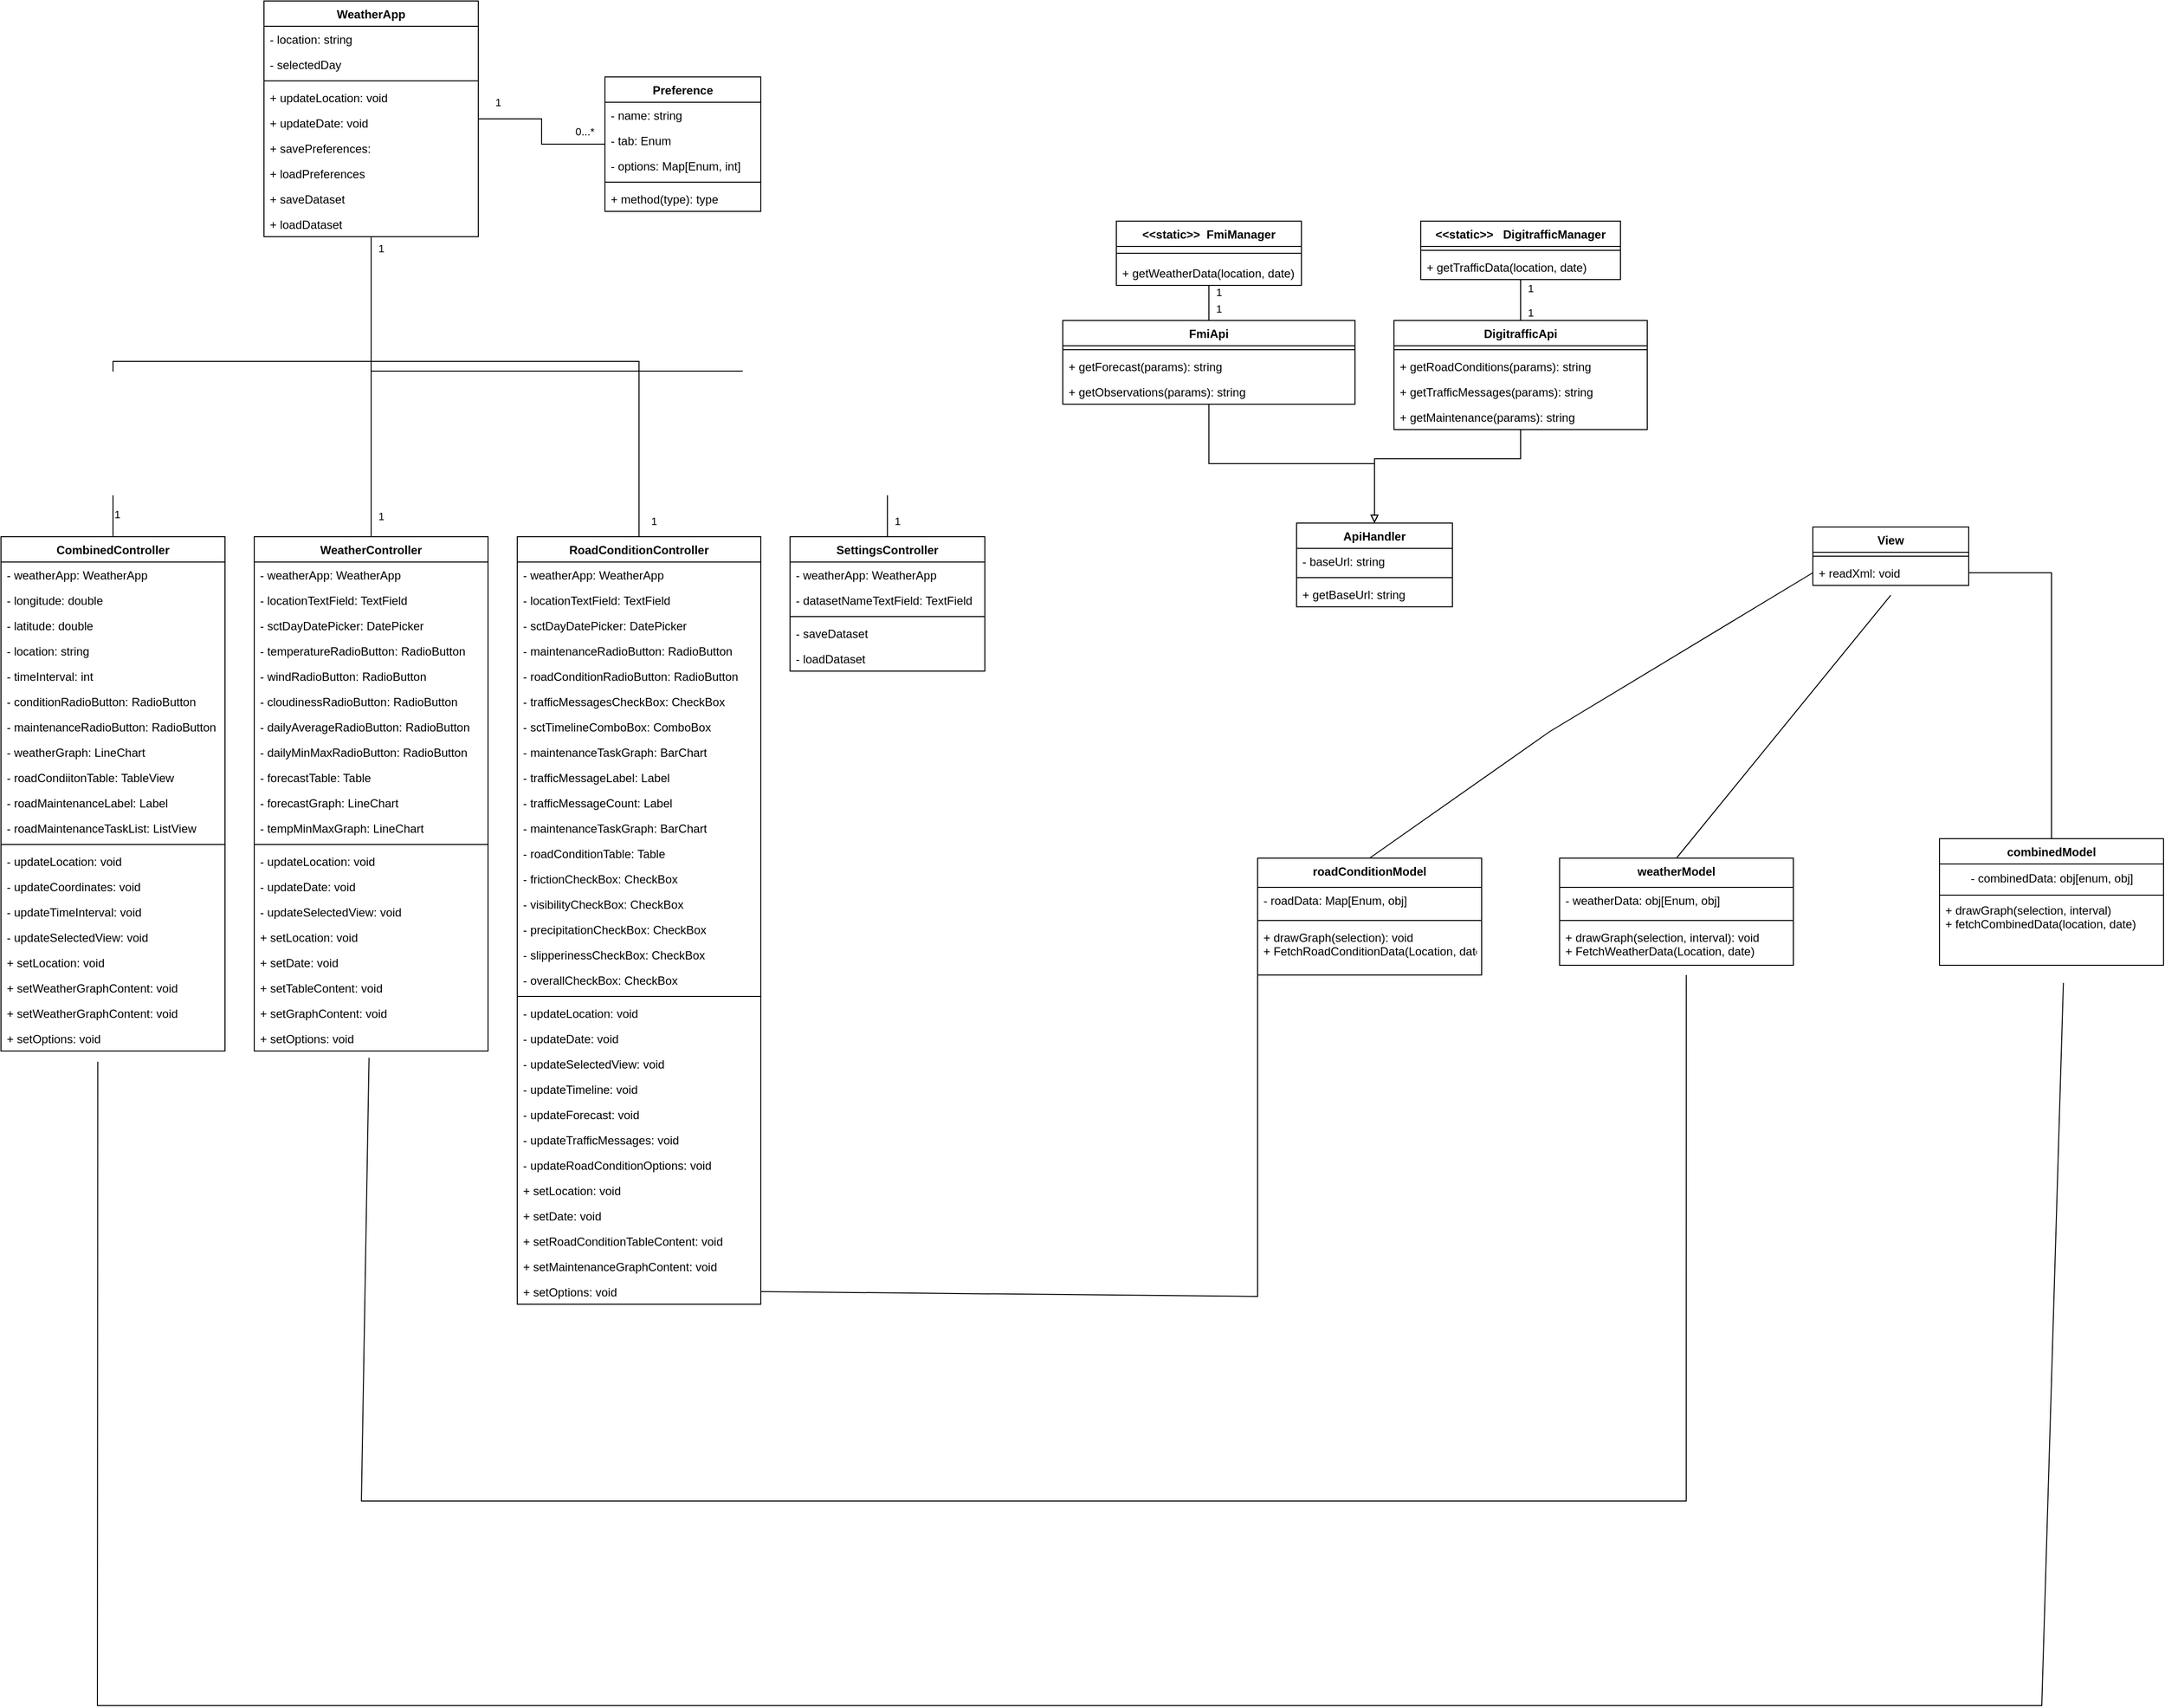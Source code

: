 <mxfile version="20.4.0" type="device"><diagram id="C5RBs43oDa-KdzZeNtuy" name="Page-1"><mxGraphModel dx="3582" dy="2442" grid="1" gridSize="10" guides="1" tooltips="1" connect="1" arrows="1" fold="1" page="1" pageScale="1" pageWidth="827" pageHeight="1169" math="0" shadow="0"><root><mxCell id="WIyWlLk6GJQsqaUBKTNV-0"/><mxCell id="WIyWlLk6GJQsqaUBKTNV-1" parent="WIyWlLk6GJQsqaUBKTNV-0"/><mxCell id="fw3Lzac-WkcI27JTwIoX-0" value="ApiHandler" style="swimlane;fontStyle=1;align=center;verticalAlign=top;childLayout=stackLayout;horizontal=1;startSize=26;horizontalStack=0;resizeParent=1;resizeParentMax=0;resizeLast=0;collapsible=1;marginBottom=0;" parent="WIyWlLk6GJQsqaUBKTNV-1" vertex="1"><mxGeometry x="1020" y="346" width="160" height="86" as="geometry"/></mxCell><mxCell id="fw3Lzac-WkcI27JTwIoX-4" value="- baseUrl: string" style="text;strokeColor=none;fillColor=none;align=left;verticalAlign=top;spacingLeft=4;spacingRight=4;overflow=hidden;rotatable=0;points=[[0,0.5],[1,0.5]];portConstraint=eastwest;" parent="fw3Lzac-WkcI27JTwIoX-0" vertex="1"><mxGeometry y="26" width="160" height="26" as="geometry"/></mxCell><mxCell id="fw3Lzac-WkcI27JTwIoX-2" value="" style="line;strokeWidth=1;fillColor=none;align=left;verticalAlign=middle;spacingTop=-1;spacingLeft=3;spacingRight=3;rotatable=0;labelPosition=right;points=[];portConstraint=eastwest;" parent="fw3Lzac-WkcI27JTwIoX-0" vertex="1"><mxGeometry y="52" width="160" height="8" as="geometry"/></mxCell><mxCell id="fw3Lzac-WkcI27JTwIoX-23" value="+ getBaseUrl: string" style="text;strokeColor=none;fillColor=none;align=left;verticalAlign=top;spacingLeft=4;spacingRight=4;overflow=hidden;rotatable=0;points=[[0,0.5],[1,0.5]];portConstraint=eastwest;" parent="fw3Lzac-WkcI27JTwIoX-0" vertex="1"><mxGeometry y="60" width="160" height="26" as="geometry"/></mxCell><mxCell id="iCA5vQrsNL5yHfXTiFPZ-70" style="edgeStyle=orthogonalEdgeStyle;rounded=0;orthogonalLoop=1;jettySize=auto;html=1;endArrow=block;endFill=0;" parent="WIyWlLk6GJQsqaUBKTNV-1" source="fw3Lzac-WkcI27JTwIoX-7" target="fw3Lzac-WkcI27JTwIoX-0" edge="1"><mxGeometry relative="1" as="geometry"/></mxCell><mxCell id="fw3Lzac-WkcI27JTwIoX-7" value="FmiApi" style="swimlane;fontStyle=1;align=center;verticalAlign=top;childLayout=stackLayout;horizontal=1;startSize=26;horizontalStack=0;resizeParent=1;resizeParentMax=0;resizeLast=0;collapsible=1;marginBottom=0;" parent="WIyWlLk6GJQsqaUBKTNV-1" vertex="1"><mxGeometry x="780" y="138" width="300" height="86" as="geometry"/></mxCell><mxCell id="fw3Lzac-WkcI27JTwIoX-9" value="" style="line;strokeWidth=1;fillColor=none;align=left;verticalAlign=middle;spacingTop=-1;spacingLeft=3;spacingRight=3;rotatable=0;labelPosition=right;points=[];portConstraint=eastwest;" parent="fw3Lzac-WkcI27JTwIoX-7" vertex="1"><mxGeometry y="26" width="300" height="8" as="geometry"/></mxCell><mxCell id="iCA5vQrsNL5yHfXTiFPZ-2" value="+ getForecast(params): string" style="text;strokeColor=none;fillColor=none;align=left;verticalAlign=top;spacingLeft=4;spacingRight=4;overflow=hidden;rotatable=0;points=[[0,0.5],[1,0.5]];portConstraint=eastwest;" parent="fw3Lzac-WkcI27JTwIoX-7" vertex="1"><mxGeometry y="34" width="300" height="26" as="geometry"/></mxCell><mxCell id="acfEewAxkiIHNhKGDa3A-41" value="+ getObservations(params): string" style="text;strokeColor=none;fillColor=none;align=left;verticalAlign=top;spacingLeft=4;spacingRight=4;overflow=hidden;rotatable=0;points=[[0,0.5],[1,0.5]];portConstraint=eastwest;" parent="fw3Lzac-WkcI27JTwIoX-7" vertex="1"><mxGeometry y="60" width="300" height="26" as="geometry"/></mxCell><mxCell id="iCA5vQrsNL5yHfXTiFPZ-5" style="edgeStyle=orthogonalEdgeStyle;rounded=0;orthogonalLoop=1;jettySize=auto;html=1;endArrow=block;endFill=0;" parent="WIyWlLk6GJQsqaUBKTNV-1" source="fw3Lzac-WkcI27JTwIoX-11" target="fw3Lzac-WkcI27JTwIoX-0" edge="1"><mxGeometry relative="1" as="geometry"><Array as="points"><mxPoint x="1250" y="280"/><mxPoint x="1100" y="280"/></Array></mxGeometry></mxCell><mxCell id="fw3Lzac-WkcI27JTwIoX-11" value="DigitrafficApi" style="swimlane;fontStyle=1;align=center;verticalAlign=top;childLayout=stackLayout;horizontal=1;startSize=26;horizontalStack=0;resizeParent=1;resizeParentMax=0;resizeLast=0;collapsible=1;marginBottom=0;" parent="WIyWlLk6GJQsqaUBKTNV-1" vertex="1"><mxGeometry x="1120" y="138" width="260" height="112" as="geometry"/></mxCell><mxCell id="fw3Lzac-WkcI27JTwIoX-13" value="" style="line;strokeWidth=1;fillColor=none;align=left;verticalAlign=middle;spacingTop=-1;spacingLeft=3;spacingRight=3;rotatable=0;labelPosition=right;points=[];portConstraint=eastwest;" parent="fw3Lzac-WkcI27JTwIoX-11" vertex="1"><mxGeometry y="26" width="260" height="8" as="geometry"/></mxCell><mxCell id="iCA5vQrsNL5yHfXTiFPZ-77" value="+ getRoadConditions(params): string" style="text;strokeColor=none;fillColor=none;align=left;verticalAlign=top;spacingLeft=4;spacingRight=4;overflow=hidden;rotatable=0;points=[[0,0.5],[1,0.5]];portConstraint=eastwest;" parent="fw3Lzac-WkcI27JTwIoX-11" vertex="1"><mxGeometry y="34" width="260" height="26" as="geometry"/></mxCell><mxCell id="fw3Lzac-WkcI27JTwIoX-47" value="+ getTrafficMessages(params): string" style="text;strokeColor=none;fillColor=none;align=left;verticalAlign=top;spacingLeft=4;spacingRight=4;overflow=hidden;rotatable=0;points=[[0,0.5],[1,0.5]];portConstraint=eastwest;" parent="fw3Lzac-WkcI27JTwIoX-11" vertex="1"><mxGeometry y="60" width="260" height="26" as="geometry"/></mxCell><mxCell id="fw3Lzac-WkcI27JTwIoX-48" value="+ getMaintenance(params): string" style="text;strokeColor=none;fillColor=none;align=left;verticalAlign=top;spacingLeft=4;spacingRight=4;overflow=hidden;rotatable=0;points=[[0,0.5],[1,0.5]];portConstraint=eastwest;" parent="fw3Lzac-WkcI27JTwIoX-11" vertex="1"><mxGeometry y="86" width="260" height="26" as="geometry"/></mxCell><mxCell id="fw3Lzac-WkcI27JTwIoX-24" value="WeatherController" style="swimlane;fontStyle=1;align=center;verticalAlign=top;childLayout=stackLayout;horizontal=1;startSize=26;horizontalStack=0;resizeParent=1;resizeParentMax=0;resizeLast=0;collapsible=1;marginBottom=0;" parent="WIyWlLk6GJQsqaUBKTNV-1" vertex="1"><mxGeometry x="-50" y="360" width="240" height="528" as="geometry"/></mxCell><mxCell id="fw3Lzac-WkcI27JTwIoX-85" value="- weatherApp: WeatherApp" style="text;strokeColor=none;fillColor=none;align=left;verticalAlign=top;spacingLeft=4;spacingRight=4;overflow=hidden;rotatable=0;points=[[0,0.5],[1,0.5]];portConstraint=eastwest;" parent="fw3Lzac-WkcI27JTwIoX-24" vertex="1"><mxGeometry y="26" width="240" height="26" as="geometry"/></mxCell><mxCell id="fw3Lzac-WkcI27JTwIoX-25" value="- locationTextField: TextField" style="text;strokeColor=none;fillColor=none;align=left;verticalAlign=top;spacingLeft=4;spacingRight=4;overflow=hidden;rotatable=0;points=[[0,0.5],[1,0.5]];portConstraint=eastwest;" parent="fw3Lzac-WkcI27JTwIoX-24" vertex="1"><mxGeometry y="52" width="240" height="26" as="geometry"/></mxCell><mxCell id="fw3Lzac-WkcI27JTwIoX-65" value="- sctDayDatePicker: DatePicker" style="text;strokeColor=none;fillColor=none;align=left;verticalAlign=top;spacingLeft=4;spacingRight=4;overflow=hidden;rotatable=0;points=[[0,0.5],[1,0.5]];portConstraint=eastwest;" parent="fw3Lzac-WkcI27JTwIoX-24" vertex="1"><mxGeometry y="78" width="240" height="26" as="geometry"/></mxCell><mxCell id="fw3Lzac-WkcI27JTwIoX-75" value="- temperatureRadioButton: RadioButton" style="text;strokeColor=none;fillColor=none;align=left;verticalAlign=top;spacingLeft=4;spacingRight=4;overflow=hidden;rotatable=0;points=[[0,0.5],[1,0.5]];portConstraint=eastwest;" parent="fw3Lzac-WkcI27JTwIoX-24" vertex="1"><mxGeometry y="104" width="240" height="26" as="geometry"/></mxCell><mxCell id="fw3Lzac-WkcI27JTwIoX-76" value="- windRadioButton: RadioButton" style="text;strokeColor=none;fillColor=none;align=left;verticalAlign=top;spacingLeft=4;spacingRight=4;overflow=hidden;rotatable=0;points=[[0,0.5],[1,0.5]];portConstraint=eastwest;" parent="fw3Lzac-WkcI27JTwIoX-24" vertex="1"><mxGeometry y="130" width="240" height="26" as="geometry"/></mxCell><mxCell id="fw3Lzac-WkcI27JTwIoX-77" value="- cloudinessRadioButton: RadioButton" style="text;strokeColor=none;fillColor=none;align=left;verticalAlign=top;spacingLeft=4;spacingRight=4;overflow=hidden;rotatable=0;points=[[0,0.5],[1,0.5]];portConstraint=eastwest;" parent="fw3Lzac-WkcI27JTwIoX-24" vertex="1"><mxGeometry y="156" width="240" height="26" as="geometry"/></mxCell><mxCell id="iCA5vQrsNL5yHfXTiFPZ-6" value="- dailyAverageRadioButton: RadioButton" style="text;strokeColor=none;fillColor=none;align=left;verticalAlign=top;spacingLeft=4;spacingRight=4;overflow=hidden;rotatable=0;points=[[0,0.5],[1,0.5]];portConstraint=eastwest;" parent="fw3Lzac-WkcI27JTwIoX-24" vertex="1"><mxGeometry y="182" width="240" height="26" as="geometry"/></mxCell><mxCell id="iCA5vQrsNL5yHfXTiFPZ-7" value="- dailyMinMaxRadioButton: RadioButton" style="text;strokeColor=none;fillColor=none;align=left;verticalAlign=top;spacingLeft=4;spacingRight=4;overflow=hidden;rotatable=0;points=[[0,0.5],[1,0.5]];portConstraint=eastwest;" parent="fw3Lzac-WkcI27JTwIoX-24" vertex="1"><mxGeometry y="208" width="240" height="26" as="geometry"/></mxCell><mxCell id="fw3Lzac-WkcI27JTwIoX-78" value="- forecastTable: Table" style="text;strokeColor=none;fillColor=none;align=left;verticalAlign=top;spacingLeft=4;spacingRight=4;overflow=hidden;rotatable=0;points=[[0,0.5],[1,0.5]];portConstraint=eastwest;" parent="fw3Lzac-WkcI27JTwIoX-24" vertex="1"><mxGeometry y="234" width="240" height="26" as="geometry"/></mxCell><mxCell id="fw3Lzac-WkcI27JTwIoX-84" value="- forecastGraph: LineChart" style="text;strokeColor=none;fillColor=none;align=left;verticalAlign=top;spacingLeft=4;spacingRight=4;overflow=hidden;rotatable=0;points=[[0,0.5],[1,0.5]];portConstraint=eastwest;" parent="fw3Lzac-WkcI27JTwIoX-24" vertex="1"><mxGeometry y="260" width="240" height="26" as="geometry"/></mxCell><mxCell id="iCA5vQrsNL5yHfXTiFPZ-30" value="- tempMinMaxGraph: LineChart" style="text;strokeColor=none;fillColor=none;align=left;verticalAlign=top;spacingLeft=4;spacingRight=4;overflow=hidden;rotatable=0;points=[[0,0.5],[1,0.5]];portConstraint=eastwest;" parent="fw3Lzac-WkcI27JTwIoX-24" vertex="1"><mxGeometry y="286" width="240" height="26" as="geometry"/></mxCell><mxCell id="fw3Lzac-WkcI27JTwIoX-26" value="" style="line;strokeWidth=1;fillColor=none;align=left;verticalAlign=middle;spacingTop=-1;spacingLeft=3;spacingRight=3;rotatable=0;labelPosition=right;points=[];portConstraint=eastwest;" parent="fw3Lzac-WkcI27JTwIoX-24" vertex="1"><mxGeometry y="312" width="240" height="8" as="geometry"/></mxCell><mxCell id="acfEewAxkiIHNhKGDa3A-30" value="- updateLocation: void" style="text;strokeColor=none;fillColor=none;align=left;verticalAlign=top;spacingLeft=4;spacingRight=4;overflow=hidden;rotatable=0;points=[[0,0.5],[1,0.5]];portConstraint=eastwest;" parent="fw3Lzac-WkcI27JTwIoX-24" vertex="1"><mxGeometry y="320" width="240" height="26" as="geometry"/></mxCell><mxCell id="acfEewAxkiIHNhKGDa3A-31" value="- updateDate: void" style="text;strokeColor=none;fillColor=none;align=left;verticalAlign=top;spacingLeft=4;spacingRight=4;overflow=hidden;rotatable=0;points=[[0,0.5],[1,0.5]];portConstraint=eastwest;" parent="fw3Lzac-WkcI27JTwIoX-24" vertex="1"><mxGeometry y="346" width="240" height="26" as="geometry"/></mxCell><mxCell id="acfEewAxkiIHNhKGDa3A-32" value="- updateSelectedView: void" style="text;strokeColor=none;fillColor=none;align=left;verticalAlign=top;spacingLeft=4;spacingRight=4;overflow=hidden;rotatable=0;points=[[0,0.5],[1,0.5]];portConstraint=eastwest;" parent="fw3Lzac-WkcI27JTwIoX-24" vertex="1"><mxGeometry y="372" width="240" height="26" as="geometry"/></mxCell><mxCell id="fw3Lzac-WkcI27JTwIoX-62" value="+ setLocation: void" style="text;strokeColor=none;fillColor=none;align=left;verticalAlign=top;spacingLeft=4;spacingRight=4;overflow=hidden;rotatable=0;points=[[0,0.5],[1,0.5]];portConstraint=eastwest;" parent="fw3Lzac-WkcI27JTwIoX-24" vertex="1"><mxGeometry y="398" width="240" height="26" as="geometry"/></mxCell><mxCell id="fw3Lzac-WkcI27JTwIoX-69" value="+ setDate: void" style="text;strokeColor=none;fillColor=none;align=left;verticalAlign=top;spacingLeft=4;spacingRight=4;overflow=hidden;rotatable=0;points=[[0,0.5],[1,0.5]];portConstraint=eastwest;" parent="fw3Lzac-WkcI27JTwIoX-24" vertex="1"><mxGeometry y="424" width="240" height="26" as="geometry"/></mxCell><mxCell id="iCA5vQrsNL5yHfXTiFPZ-8" value="+ setTableContent: void" style="text;strokeColor=none;fillColor=none;align=left;verticalAlign=top;spacingLeft=4;spacingRight=4;overflow=hidden;rotatable=0;points=[[0,0.5],[1,0.5]];portConstraint=eastwest;" parent="fw3Lzac-WkcI27JTwIoX-24" vertex="1"><mxGeometry y="450" width="240" height="26" as="geometry"/></mxCell><mxCell id="iCA5vQrsNL5yHfXTiFPZ-9" value="+ setGraphContent: void" style="text;strokeColor=none;fillColor=none;align=left;verticalAlign=top;spacingLeft=4;spacingRight=4;overflow=hidden;rotatable=0;points=[[0,0.5],[1,0.5]];portConstraint=eastwest;" parent="fw3Lzac-WkcI27JTwIoX-24" vertex="1"><mxGeometry y="476" width="240" height="26" as="geometry"/></mxCell><mxCell id="acfEewAxkiIHNhKGDa3A-19" value="+ setOptions: void" style="text;strokeColor=none;fillColor=none;align=left;verticalAlign=top;spacingLeft=4;spacingRight=4;overflow=hidden;rotatable=0;points=[[0,0.5],[1,0.5]];portConstraint=eastwest;" parent="fw3Lzac-WkcI27JTwIoX-24" vertex="1"><mxGeometry y="502" width="240" height="26" as="geometry"/></mxCell><mxCell id="fw3Lzac-WkcI27JTwIoX-28" value="RoadConditionController" style="swimlane;fontStyle=1;align=center;verticalAlign=top;childLayout=stackLayout;horizontal=1;startSize=26;horizontalStack=0;resizeParent=1;resizeParentMax=0;resizeLast=0;collapsible=1;marginBottom=0;" parent="WIyWlLk6GJQsqaUBKTNV-1" vertex="1"><mxGeometry x="220" y="360" width="250" height="788" as="geometry"/></mxCell><mxCell id="fw3Lzac-WkcI27JTwIoX-86" value="- weatherApp: WeatherApp" style="text;strokeColor=none;fillColor=none;align=left;verticalAlign=top;spacingLeft=4;spacingRight=4;overflow=hidden;rotatable=0;points=[[0,0.5],[1,0.5]];portConstraint=eastwest;" parent="fw3Lzac-WkcI27JTwIoX-28" vertex="1"><mxGeometry y="26" width="250" height="26" as="geometry"/></mxCell><mxCell id="fw3Lzac-WkcI27JTwIoX-29" value="- locationTextField: TextField" style="text;strokeColor=none;fillColor=none;align=left;verticalAlign=top;spacingLeft=4;spacingRight=4;overflow=hidden;rotatable=0;points=[[0,0.5],[1,0.5]];portConstraint=eastwest;" parent="fw3Lzac-WkcI27JTwIoX-28" vertex="1"><mxGeometry y="52" width="250" height="26" as="geometry"/></mxCell><mxCell id="fw3Lzac-WkcI27JTwIoX-67" value="- sctDayDatePicker: DatePicker" style="text;strokeColor=none;fillColor=none;align=left;verticalAlign=top;spacingLeft=4;spacingRight=4;overflow=hidden;rotatable=0;points=[[0,0.5],[1,0.5]];portConstraint=eastwest;" parent="fw3Lzac-WkcI27JTwIoX-28" vertex="1"><mxGeometry y="78" width="250" height="26" as="geometry"/></mxCell><mxCell id="fw3Lzac-WkcI27JTwIoX-81" value="- maintenanceRadioButton: RadioButton" style="text;strokeColor=none;fillColor=none;align=left;verticalAlign=top;spacingLeft=4;spacingRight=4;overflow=hidden;rotatable=0;points=[[0,0.5],[1,0.5]];portConstraint=eastwest;" parent="fw3Lzac-WkcI27JTwIoX-28" vertex="1"><mxGeometry y="104" width="250" height="26" as="geometry"/></mxCell><mxCell id="fw3Lzac-WkcI27JTwIoX-82" value="- roadConditionRadioButton: RadioButton" style="text;strokeColor=none;fillColor=none;align=left;verticalAlign=top;spacingLeft=4;spacingRight=4;overflow=hidden;rotatable=0;points=[[0,0.5],[1,0.5]];portConstraint=eastwest;" parent="fw3Lzac-WkcI27JTwIoX-28" vertex="1"><mxGeometry y="130" width="250" height="26" as="geometry"/></mxCell><mxCell id="fw3Lzac-WkcI27JTwIoX-83" value="- trafficMessagesCheckBox: CheckBox" style="text;strokeColor=none;fillColor=none;align=left;verticalAlign=top;spacingLeft=4;spacingRight=4;overflow=hidden;rotatable=0;points=[[0,0.5],[1,0.5]];portConstraint=eastwest;" parent="fw3Lzac-WkcI27JTwIoX-28" vertex="1"><mxGeometry y="156" width="250" height="26" as="geometry"/></mxCell><mxCell id="iCA5vQrsNL5yHfXTiFPZ-11" value="- sctTimelineComboBox: ComboBox" style="text;strokeColor=none;fillColor=none;align=left;verticalAlign=top;spacingLeft=4;spacingRight=4;overflow=hidden;rotatable=0;points=[[0,0.5],[1,0.5]];portConstraint=eastwest;" parent="fw3Lzac-WkcI27JTwIoX-28" vertex="1"><mxGeometry y="182" width="250" height="26" as="geometry"/></mxCell><mxCell id="iCA5vQrsNL5yHfXTiFPZ-12" value="- maintenanceTaskGraph: BarChart" style="text;strokeColor=none;fillColor=none;align=left;verticalAlign=top;spacingLeft=4;spacingRight=4;overflow=hidden;rotatable=0;points=[[0,0.5],[1,0.5]];portConstraint=eastwest;" parent="fw3Lzac-WkcI27JTwIoX-28" vertex="1"><mxGeometry y="208" width="250" height="26" as="geometry"/></mxCell><mxCell id="iCA5vQrsNL5yHfXTiFPZ-14" value="- trafficMessageLabel: Label" style="text;strokeColor=none;fillColor=none;align=left;verticalAlign=top;spacingLeft=4;spacingRight=4;overflow=hidden;rotatable=0;points=[[0,0.5],[1,0.5]];portConstraint=eastwest;" parent="fw3Lzac-WkcI27JTwIoX-28" vertex="1"><mxGeometry y="234" width="250" height="26" as="geometry"/></mxCell><mxCell id="iCA5vQrsNL5yHfXTiFPZ-15" value="- trafficMessageCount: Label" style="text;strokeColor=none;fillColor=none;align=left;verticalAlign=top;spacingLeft=4;spacingRight=4;overflow=hidden;rotatable=0;points=[[0,0.5],[1,0.5]];portConstraint=eastwest;" parent="fw3Lzac-WkcI27JTwIoX-28" vertex="1"><mxGeometry y="260" width="250" height="26" as="geometry"/></mxCell><mxCell id="iCA5vQrsNL5yHfXTiFPZ-13" value="- maintenanceTaskGraph: BarChart" style="text;strokeColor=none;fillColor=none;align=left;verticalAlign=top;spacingLeft=4;spacingRight=4;overflow=hidden;rotatable=0;points=[[0,0.5],[1,0.5]];portConstraint=eastwest;" parent="fw3Lzac-WkcI27JTwIoX-28" vertex="1"><mxGeometry y="286" width="250" height="26" as="geometry"/></mxCell><mxCell id="iCA5vQrsNL5yHfXTiFPZ-16" value="- roadConditionTable: Table" style="text;strokeColor=none;fillColor=none;align=left;verticalAlign=top;spacingLeft=4;spacingRight=4;overflow=hidden;rotatable=0;points=[[0,0.5],[1,0.5]];portConstraint=eastwest;" parent="fw3Lzac-WkcI27JTwIoX-28" vertex="1"><mxGeometry y="312" width="250" height="26" as="geometry"/></mxCell><mxCell id="iCA5vQrsNL5yHfXTiFPZ-17" value="- frictionCheckBox: CheckBox" style="text;strokeColor=none;fillColor=none;align=left;verticalAlign=top;spacingLeft=4;spacingRight=4;overflow=hidden;rotatable=0;points=[[0,0.5],[1,0.5]];portConstraint=eastwest;" parent="fw3Lzac-WkcI27JTwIoX-28" vertex="1"><mxGeometry y="338" width="250" height="26" as="geometry"/></mxCell><mxCell id="iCA5vQrsNL5yHfXTiFPZ-18" value="- visibilityCheckBox: CheckBox" style="text;strokeColor=none;fillColor=none;align=left;verticalAlign=top;spacingLeft=4;spacingRight=4;overflow=hidden;rotatable=0;points=[[0,0.5],[1,0.5]];portConstraint=eastwest;" parent="fw3Lzac-WkcI27JTwIoX-28" vertex="1"><mxGeometry y="364" width="250" height="26" as="geometry"/></mxCell><mxCell id="iCA5vQrsNL5yHfXTiFPZ-19" value="- precipitationCheckBox: CheckBox" style="text;strokeColor=none;fillColor=none;align=left;verticalAlign=top;spacingLeft=4;spacingRight=4;overflow=hidden;rotatable=0;points=[[0,0.5],[1,0.5]];portConstraint=eastwest;" parent="fw3Lzac-WkcI27JTwIoX-28" vertex="1"><mxGeometry y="390" width="250" height="26" as="geometry"/></mxCell><mxCell id="iCA5vQrsNL5yHfXTiFPZ-20" value="- slipperinessCheckBox: CheckBox" style="text;strokeColor=none;fillColor=none;align=left;verticalAlign=top;spacingLeft=4;spacingRight=4;overflow=hidden;rotatable=0;points=[[0,0.5],[1,0.5]];portConstraint=eastwest;" parent="fw3Lzac-WkcI27JTwIoX-28" vertex="1"><mxGeometry y="416" width="250" height="26" as="geometry"/></mxCell><mxCell id="iCA5vQrsNL5yHfXTiFPZ-21" value="- overallCheckBox: CheckBox" style="text;strokeColor=none;fillColor=none;align=left;verticalAlign=top;spacingLeft=4;spacingRight=4;overflow=hidden;rotatable=0;points=[[0,0.5],[1,0.5]];portConstraint=eastwest;" parent="fw3Lzac-WkcI27JTwIoX-28" vertex="1"><mxGeometry y="442" width="250" height="26" as="geometry"/></mxCell><mxCell id="fw3Lzac-WkcI27JTwIoX-30" value="" style="line;strokeWidth=1;fillColor=none;align=left;verticalAlign=middle;spacingTop=-1;spacingLeft=3;spacingRight=3;rotatable=0;labelPosition=right;points=[];portConstraint=eastwest;" parent="fw3Lzac-WkcI27JTwIoX-28" vertex="1"><mxGeometry y="468" width="250" height="8" as="geometry"/></mxCell><mxCell id="acfEewAxkiIHNhKGDa3A-33" value="- updateLocation: void" style="text;strokeColor=none;fillColor=none;align=left;verticalAlign=top;spacingLeft=4;spacingRight=4;overflow=hidden;rotatable=0;points=[[0,0.5],[1,0.5]];portConstraint=eastwest;" parent="fw3Lzac-WkcI27JTwIoX-28" vertex="1"><mxGeometry y="476" width="250" height="26" as="geometry"/></mxCell><mxCell id="acfEewAxkiIHNhKGDa3A-34" value="- updateDate: void" style="text;strokeColor=none;fillColor=none;align=left;verticalAlign=top;spacingLeft=4;spacingRight=4;overflow=hidden;rotatable=0;points=[[0,0.5],[1,0.5]];portConstraint=eastwest;" parent="fw3Lzac-WkcI27JTwIoX-28" vertex="1"><mxGeometry y="502" width="250" height="26" as="geometry"/></mxCell><mxCell id="acfEewAxkiIHNhKGDa3A-35" value="- updateSelectedView: void" style="text;strokeColor=none;fillColor=none;align=left;verticalAlign=top;spacingLeft=4;spacingRight=4;overflow=hidden;rotatable=0;points=[[0,0.5],[1,0.5]];portConstraint=eastwest;" parent="fw3Lzac-WkcI27JTwIoX-28" vertex="1"><mxGeometry y="528" width="250" height="26" as="geometry"/></mxCell><mxCell id="acfEewAxkiIHNhKGDa3A-36" value="- updateTimeline: void" style="text;strokeColor=none;fillColor=none;align=left;verticalAlign=top;spacingLeft=4;spacingRight=4;overflow=hidden;rotatable=0;points=[[0,0.5],[1,0.5]];portConstraint=eastwest;" parent="fw3Lzac-WkcI27JTwIoX-28" vertex="1"><mxGeometry y="554" width="250" height="26" as="geometry"/></mxCell><mxCell id="acfEewAxkiIHNhKGDa3A-37" value="- updateForecast: void" style="text;strokeColor=none;fillColor=none;align=left;verticalAlign=top;spacingLeft=4;spacingRight=4;overflow=hidden;rotatable=0;points=[[0,0.5],[1,0.5]];portConstraint=eastwest;" parent="fw3Lzac-WkcI27JTwIoX-28" vertex="1"><mxGeometry y="580" width="250" height="26" as="geometry"/></mxCell><mxCell id="acfEewAxkiIHNhKGDa3A-38" value="- updateTrafficMessages: void" style="text;strokeColor=none;fillColor=none;align=left;verticalAlign=top;spacingLeft=4;spacingRight=4;overflow=hidden;rotatable=0;points=[[0,0.5],[1,0.5]];portConstraint=eastwest;" parent="fw3Lzac-WkcI27JTwIoX-28" vertex="1"><mxGeometry y="606" width="250" height="26" as="geometry"/></mxCell><mxCell id="acfEewAxkiIHNhKGDa3A-39" value="- updateRoadConditionOptions: void" style="text;strokeColor=none;fillColor=none;align=left;verticalAlign=top;spacingLeft=4;spacingRight=4;overflow=hidden;rotatable=0;points=[[0,0.5],[1,0.5]];portConstraint=eastwest;" parent="fw3Lzac-WkcI27JTwIoX-28" vertex="1"><mxGeometry y="632" width="250" height="26" as="geometry"/></mxCell><mxCell id="fw3Lzac-WkcI27JTwIoX-72" value="+ setLocation: void" style="text;strokeColor=none;fillColor=none;align=left;verticalAlign=top;spacingLeft=4;spacingRight=4;overflow=hidden;rotatable=0;points=[[0,0.5],[1,0.5]];portConstraint=eastwest;" parent="fw3Lzac-WkcI27JTwIoX-28" vertex="1"><mxGeometry y="658" width="250" height="26" as="geometry"/></mxCell><mxCell id="fw3Lzac-WkcI27JTwIoX-74" value="+ setDate: void" style="text;strokeColor=none;fillColor=none;align=left;verticalAlign=top;spacingLeft=4;spacingRight=4;overflow=hidden;rotatable=0;points=[[0,0.5],[1,0.5]];portConstraint=eastwest;" parent="fw3Lzac-WkcI27JTwIoX-28" vertex="1"><mxGeometry y="684" width="250" height="26" as="geometry"/></mxCell><mxCell id="iCA5vQrsNL5yHfXTiFPZ-22" value="+ setRoadConditionTableContent: void" style="text;strokeColor=none;fillColor=none;align=left;verticalAlign=top;spacingLeft=4;spacingRight=4;overflow=hidden;rotatable=0;points=[[0,0.5],[1,0.5]];portConstraint=eastwest;" parent="fw3Lzac-WkcI27JTwIoX-28" vertex="1"><mxGeometry y="710" width="250" height="26" as="geometry"/></mxCell><mxCell id="iCA5vQrsNL5yHfXTiFPZ-23" value="+ setMaintenanceGraphContent: void" style="text;strokeColor=none;fillColor=none;align=left;verticalAlign=top;spacingLeft=4;spacingRight=4;overflow=hidden;rotatable=0;points=[[0,0.5],[1,0.5]];portConstraint=eastwest;" parent="fw3Lzac-WkcI27JTwIoX-28" vertex="1"><mxGeometry y="736" width="250" height="26" as="geometry"/></mxCell><mxCell id="acfEewAxkiIHNhKGDa3A-20" value="+ setOptions: void" style="text;strokeColor=none;fillColor=none;align=left;verticalAlign=top;spacingLeft=4;spacingRight=4;overflow=hidden;rotatable=0;points=[[0,0.5],[1,0.5]];portConstraint=eastwest;" parent="fw3Lzac-WkcI27JTwIoX-28" vertex="1"><mxGeometry y="762" width="250" height="26" as="geometry"/></mxCell><mxCell id="acfEewAxkiIHNhKGDa3A-4" style="edgeStyle=orthogonalEdgeStyle;rounded=0;orthogonalLoop=1;jettySize=auto;html=1;endArrow=none;endFill=0;" parent="WIyWlLk6GJQsqaUBKTNV-1" source="fw3Lzac-WkcI27JTwIoX-34" target="fw3Lzac-WkcI27JTwIoX-28" edge="1"><mxGeometry relative="1" as="geometry"><Array as="points"><mxPoint x="70" y="180"/><mxPoint x="345" y="180"/></Array></mxGeometry></mxCell><mxCell id="acfEewAxkiIHNhKGDa3A-45" value="1" style="edgeLabel;html=1;align=center;verticalAlign=middle;resizable=0;points=[];" parent="acfEewAxkiIHNhKGDa3A-4" vertex="1" connectable="0"><mxGeometry x="0.926" y="2" relative="1" as="geometry"><mxPoint x="13" y="5" as="offset"/></mxGeometry></mxCell><mxCell id="acfEewAxkiIHNhKGDa3A-5" style="edgeStyle=orthogonalEdgeStyle;rounded=0;orthogonalLoop=1;jettySize=auto;html=1;endArrow=none;endFill=0;" parent="WIyWlLk6GJQsqaUBKTNV-1" source="fw3Lzac-WkcI27JTwIoX-34" target="fw3Lzac-WkcI27JTwIoX-24" edge="1"><mxGeometry relative="1" as="geometry"/></mxCell><mxCell id="acfEewAxkiIHNhKGDa3A-44" value="1" style="edgeLabel;html=1;align=center;verticalAlign=middle;resizable=0;points=[];" parent="acfEewAxkiIHNhKGDa3A-5" vertex="1" connectable="0"><mxGeometry x="0.827" y="1" relative="1" as="geometry"><mxPoint x="9" y="5" as="offset"/></mxGeometry></mxCell><mxCell id="acfEewAxkiIHNhKGDa3A-6" style="edgeStyle=orthogonalEdgeStyle;rounded=0;orthogonalLoop=1;jettySize=auto;html=1;endArrow=none;endFill=0;" parent="WIyWlLk6GJQsqaUBKTNV-1" source="fw3Lzac-WkcI27JTwIoX-34" target="fw3Lzac-WkcI27JTwIoX-39" edge="1"><mxGeometry relative="1" as="geometry"><Array as="points"><mxPoint x="70" y="180"/><mxPoint x="-195" y="180"/></Array></mxGeometry></mxCell><mxCell id="acfEewAxkiIHNhKGDa3A-43" value="1" style="edgeLabel;html=1;align=center;verticalAlign=middle;resizable=0;points=[];" parent="acfEewAxkiIHNhKGDa3A-6" vertex="1" connectable="0"><mxGeometry x="0.919" y="4" relative="1" as="geometry"><mxPoint as="offset"/></mxGeometry></mxCell><mxCell id="fw3Lzac-WkcI27JTwIoX-34" value="WeatherApp" style="swimlane;fontStyle=1;align=center;verticalAlign=top;childLayout=stackLayout;horizontal=1;startSize=26;horizontalStack=0;resizeParent=1;resizeParentMax=0;resizeLast=0;collapsible=1;marginBottom=0;" parent="WIyWlLk6GJQsqaUBKTNV-1" vertex="1"><mxGeometry x="-40" y="-190" width="220" height="242" as="geometry"/></mxCell><mxCell id="fw3Lzac-WkcI27JTwIoX-35" value="- location: string" style="text;strokeColor=none;fillColor=none;align=left;verticalAlign=top;spacingLeft=4;spacingRight=4;overflow=hidden;rotatable=0;points=[[0,0.5],[1,0.5]];portConstraint=eastwest;" parent="fw3Lzac-WkcI27JTwIoX-34" vertex="1"><mxGeometry y="26" width="220" height="26" as="geometry"/></mxCell><mxCell id="fw3Lzac-WkcI27JTwIoX-50" value="- selectedDay" style="text;strokeColor=none;fillColor=none;align=left;verticalAlign=top;spacingLeft=4;spacingRight=4;overflow=hidden;rotatable=0;points=[[0,0.5],[1,0.5]];portConstraint=eastwest;" parent="fw3Lzac-WkcI27JTwIoX-34" vertex="1"><mxGeometry y="52" width="220" height="26" as="geometry"/></mxCell><mxCell id="fw3Lzac-WkcI27JTwIoX-36" value="" style="line;strokeWidth=1;fillColor=none;align=left;verticalAlign=middle;spacingTop=-1;spacingLeft=3;spacingRight=3;rotatable=0;labelPosition=right;points=[];portConstraint=eastwest;" parent="fw3Lzac-WkcI27JTwIoX-34" vertex="1"><mxGeometry y="78" width="220" height="8" as="geometry"/></mxCell><mxCell id="fw3Lzac-WkcI27JTwIoX-37" value="+ updateLocation: void" style="text;strokeColor=none;fillColor=none;align=left;verticalAlign=top;spacingLeft=4;spacingRight=4;overflow=hidden;rotatable=0;points=[[0,0.5],[1,0.5]];portConstraint=eastwest;" parent="fw3Lzac-WkcI27JTwIoX-34" vertex="1"><mxGeometry y="86" width="220" height="26" as="geometry"/></mxCell><mxCell id="fw3Lzac-WkcI27JTwIoX-88" value="+ updateDate: void" style="text;strokeColor=none;fillColor=none;align=left;verticalAlign=top;spacingLeft=4;spacingRight=4;overflow=hidden;rotatable=0;points=[[0,0.5],[1,0.5]];portConstraint=eastwest;" parent="fw3Lzac-WkcI27JTwIoX-34" vertex="1"><mxGeometry y="112" width="220" height="26" as="geometry"/></mxCell><mxCell id="iCA5vQrsNL5yHfXTiFPZ-37" value="+ savePreferences:" style="text;strokeColor=none;fillColor=none;align=left;verticalAlign=top;spacingLeft=4;spacingRight=4;overflow=hidden;rotatable=0;points=[[0,0.5],[1,0.5]];portConstraint=eastwest;" parent="fw3Lzac-WkcI27JTwIoX-34" vertex="1"><mxGeometry y="138" width="220" height="26" as="geometry"/></mxCell><mxCell id="iCA5vQrsNL5yHfXTiFPZ-44" value="+ loadPreferences" style="text;strokeColor=none;fillColor=none;align=left;verticalAlign=top;spacingLeft=4;spacingRight=4;overflow=hidden;rotatable=0;points=[[0,0.5],[1,0.5]];portConstraint=eastwest;" parent="fw3Lzac-WkcI27JTwIoX-34" vertex="1"><mxGeometry y="164" width="220" height="26" as="geometry"/></mxCell><mxCell id="iCA5vQrsNL5yHfXTiFPZ-45" value="+ saveDataset" style="text;strokeColor=none;fillColor=none;align=left;verticalAlign=top;spacingLeft=4;spacingRight=4;overflow=hidden;rotatable=0;points=[[0,0.5],[1,0.5]];portConstraint=eastwest;" parent="fw3Lzac-WkcI27JTwIoX-34" vertex="1"><mxGeometry y="190" width="220" height="26" as="geometry"/></mxCell><mxCell id="iCA5vQrsNL5yHfXTiFPZ-47" value="+ loadDataset" style="text;strokeColor=none;fillColor=none;align=left;verticalAlign=top;spacingLeft=4;spacingRight=4;overflow=hidden;rotatable=0;points=[[0,0.5],[1,0.5]];portConstraint=eastwest;" parent="fw3Lzac-WkcI27JTwIoX-34" vertex="1"><mxGeometry y="216" width="220" height="26" as="geometry"/></mxCell><mxCell id="fw3Lzac-WkcI27JTwIoX-39" value="CombinedController" style="swimlane;fontStyle=1;align=center;verticalAlign=top;childLayout=stackLayout;horizontal=1;startSize=26;horizontalStack=0;resizeParent=1;resizeParentMax=0;resizeLast=0;collapsible=1;marginBottom=0;" parent="WIyWlLk6GJQsqaUBKTNV-1" vertex="1"><mxGeometry x="-310" y="360" width="230" height="528" as="geometry"/></mxCell><mxCell id="fw3Lzac-WkcI27JTwIoX-87" value="- weatherApp: WeatherApp" style="text;strokeColor=none;fillColor=none;align=left;verticalAlign=top;spacingLeft=4;spacingRight=4;overflow=hidden;rotatable=0;points=[[0,0.5],[1,0.5]];portConstraint=eastwest;" parent="fw3Lzac-WkcI27JTwIoX-39" vertex="1"><mxGeometry y="26" width="230" height="26" as="geometry"/></mxCell><mxCell id="fw3Lzac-WkcI27JTwIoX-40" value="- longitude: double" style="text;strokeColor=none;fillColor=none;align=left;verticalAlign=top;spacingLeft=4;spacingRight=4;overflow=hidden;rotatable=0;points=[[0,0.5],[1,0.5]];portConstraint=eastwest;" parent="fw3Lzac-WkcI27JTwIoX-39" vertex="1"><mxGeometry y="52" width="230" height="26" as="geometry"/></mxCell><mxCell id="fw3Lzac-WkcI27JTwIoX-54" value="- latitude: double" style="text;strokeColor=none;fillColor=none;align=left;verticalAlign=top;spacingLeft=4;spacingRight=4;overflow=hidden;rotatable=0;points=[[0,0.5],[1,0.5]];portConstraint=eastwest;" parent="fw3Lzac-WkcI27JTwIoX-39" vertex="1"><mxGeometry y="78" width="230" height="26" as="geometry"/></mxCell><mxCell id="fw3Lzac-WkcI27JTwIoX-55" value="- location: string" style="text;strokeColor=none;fillColor=none;align=left;verticalAlign=top;spacingLeft=4;spacingRight=4;overflow=hidden;rotatable=0;points=[[0,0.5],[1,0.5]];portConstraint=eastwest;" parent="fw3Lzac-WkcI27JTwIoX-39" vertex="1"><mxGeometry y="104" width="230" height="26" as="geometry"/></mxCell><mxCell id="fw3Lzac-WkcI27JTwIoX-57" value="- timeInterval: int" style="text;strokeColor=none;fillColor=none;align=left;verticalAlign=top;spacingLeft=4;spacingRight=4;overflow=hidden;rotatable=0;points=[[0,0.5],[1,0.5]];portConstraint=eastwest;" parent="fw3Lzac-WkcI27JTwIoX-39" vertex="1"><mxGeometry y="130" width="230" height="26" as="geometry"/></mxCell><mxCell id="fw3Lzac-WkcI27JTwIoX-89" value="- conditionRadioButton: RadioButton" style="text;strokeColor=none;fillColor=none;align=left;verticalAlign=top;spacingLeft=4;spacingRight=4;overflow=hidden;rotatable=0;points=[[0,0.5],[1,0.5]];portConstraint=eastwest;" parent="fw3Lzac-WkcI27JTwIoX-39" vertex="1"><mxGeometry y="156" width="230" height="26" as="geometry"/></mxCell><mxCell id="fw3Lzac-WkcI27JTwIoX-90" value="- maintenanceRadioButton: RadioButton" style="text;strokeColor=none;fillColor=none;align=left;verticalAlign=top;spacingLeft=4;spacingRight=4;overflow=hidden;rotatable=0;points=[[0,0.5],[1,0.5]];portConstraint=eastwest;" parent="fw3Lzac-WkcI27JTwIoX-39" vertex="1"><mxGeometry y="182" width="230" height="26" as="geometry"/></mxCell><mxCell id="fw3Lzac-WkcI27JTwIoX-91" value="- weatherGraph: LineChart" style="text;strokeColor=none;fillColor=none;align=left;verticalAlign=top;spacingLeft=4;spacingRight=4;overflow=hidden;rotatable=0;points=[[0,0.5],[1,0.5]];portConstraint=eastwest;" parent="fw3Lzac-WkcI27JTwIoX-39" vertex="1"><mxGeometry y="208" width="230" height="26" as="geometry"/></mxCell><mxCell id="iCA5vQrsNL5yHfXTiFPZ-29" value="- roadCondiitonTable: TableView" style="text;strokeColor=none;fillColor=none;align=left;verticalAlign=top;spacingLeft=4;spacingRight=4;overflow=hidden;rotatable=0;points=[[0,0.5],[1,0.5]];portConstraint=eastwest;" parent="fw3Lzac-WkcI27JTwIoX-39" vertex="1"><mxGeometry y="234" width="230" height="26" as="geometry"/></mxCell><mxCell id="iCA5vQrsNL5yHfXTiFPZ-24" value="- roadMaintenanceLabel: Label" style="text;strokeColor=none;fillColor=none;align=left;verticalAlign=top;spacingLeft=4;spacingRight=4;overflow=hidden;rotatable=0;points=[[0,0.5],[1,0.5]];portConstraint=eastwest;" parent="fw3Lzac-WkcI27JTwIoX-39" vertex="1"><mxGeometry y="260" width="230" height="26" as="geometry"/></mxCell><mxCell id="iCA5vQrsNL5yHfXTiFPZ-28" value="- roadMaintenanceTaskList: ListView" style="text;strokeColor=none;fillColor=none;align=left;verticalAlign=top;spacingLeft=4;spacingRight=4;overflow=hidden;rotatable=0;points=[[0,0.5],[1,0.5]];portConstraint=eastwest;" parent="fw3Lzac-WkcI27JTwIoX-39" vertex="1"><mxGeometry y="286" width="230" height="26" as="geometry"/></mxCell><mxCell id="fw3Lzac-WkcI27JTwIoX-41" value="" style="line;strokeWidth=1;fillColor=none;align=left;verticalAlign=middle;spacingTop=-1;spacingLeft=3;spacingRight=3;rotatable=0;labelPosition=right;points=[];portConstraint=eastwest;" parent="fw3Lzac-WkcI27JTwIoX-39" vertex="1"><mxGeometry y="312" width="230" height="8" as="geometry"/></mxCell><mxCell id="acfEewAxkiIHNhKGDa3A-24" value="- updateLocation: void" style="text;strokeColor=none;fillColor=none;align=left;verticalAlign=top;spacingLeft=4;spacingRight=4;overflow=hidden;rotatable=0;points=[[0,0.5],[1,0.5]];portConstraint=eastwest;" parent="fw3Lzac-WkcI27JTwIoX-39" vertex="1"><mxGeometry y="320" width="230" height="26" as="geometry"/></mxCell><mxCell id="acfEewAxkiIHNhKGDa3A-26" value="- updateCoordinates: void" style="text;strokeColor=none;fillColor=none;align=left;verticalAlign=top;spacingLeft=4;spacingRight=4;overflow=hidden;rotatable=0;points=[[0,0.5],[1,0.5]];portConstraint=eastwest;" parent="fw3Lzac-WkcI27JTwIoX-39" vertex="1"><mxGeometry y="346" width="230" height="26" as="geometry"/></mxCell><mxCell id="acfEewAxkiIHNhKGDa3A-27" value="- updateTimeInterval: void" style="text;strokeColor=none;fillColor=none;align=left;verticalAlign=top;spacingLeft=4;spacingRight=4;overflow=hidden;rotatable=0;points=[[0,0.5],[1,0.5]];portConstraint=eastwest;" parent="fw3Lzac-WkcI27JTwIoX-39" vertex="1"><mxGeometry y="372" width="230" height="26" as="geometry"/></mxCell><mxCell id="acfEewAxkiIHNhKGDa3A-23" value="- updateSelectedView: void" style="text;strokeColor=none;fillColor=none;align=left;verticalAlign=top;spacingLeft=4;spacingRight=4;overflow=hidden;rotatable=0;points=[[0,0.5],[1,0.5]];portConstraint=eastwest;" parent="fw3Lzac-WkcI27JTwIoX-39" vertex="1"><mxGeometry y="398" width="230" height="26" as="geometry"/></mxCell><mxCell id="fw3Lzac-WkcI27JTwIoX-61" value="+ setLocation: void" style="text;strokeColor=none;fillColor=none;align=left;verticalAlign=top;spacingLeft=4;spacingRight=4;overflow=hidden;rotatable=0;points=[[0,0.5],[1,0.5]];portConstraint=eastwest;" parent="fw3Lzac-WkcI27JTwIoX-39" vertex="1"><mxGeometry y="424" width="230" height="26" as="geometry"/></mxCell><mxCell id="iCA5vQrsNL5yHfXTiFPZ-26" value="+ setWeatherGraphContent: void" style="text;strokeColor=none;fillColor=none;align=left;verticalAlign=top;spacingLeft=4;spacingRight=4;overflow=hidden;rotatable=0;points=[[0,0.5],[1,0.5]];portConstraint=eastwest;" parent="fw3Lzac-WkcI27JTwIoX-39" vertex="1"><mxGeometry y="450" width="230" height="26" as="geometry"/></mxCell><mxCell id="iCA5vQrsNL5yHfXTiFPZ-27" value="+ setWeatherGraphContent: void" style="text;strokeColor=none;fillColor=none;align=left;verticalAlign=top;spacingLeft=4;spacingRight=4;overflow=hidden;rotatable=0;points=[[0,0.5],[1,0.5]];portConstraint=eastwest;" parent="fw3Lzac-WkcI27JTwIoX-39" vertex="1"><mxGeometry y="476" width="230" height="26" as="geometry"/></mxCell><mxCell id="acfEewAxkiIHNhKGDa3A-18" value="+ setOptions: void" style="text;strokeColor=none;fillColor=none;align=left;verticalAlign=top;spacingLeft=4;spacingRight=4;overflow=hidden;rotatable=0;points=[[0,0.5],[1,0.5]];portConstraint=eastwest;" parent="fw3Lzac-WkcI27JTwIoX-39" vertex="1"><mxGeometry y="502" width="230" height="26" as="geometry"/></mxCell><mxCell id="acfEewAxkiIHNhKGDa3A-42" style="edgeStyle=orthogonalEdgeStyle;rounded=0;orthogonalLoop=1;jettySize=auto;html=1;endArrow=none;endFill=0;" parent="WIyWlLk6GJQsqaUBKTNV-1" source="iCA5vQrsNL5yHfXTiFPZ-38" target="fw3Lzac-WkcI27JTwIoX-34" edge="1"><mxGeometry relative="1" as="geometry"/></mxCell><mxCell id="acfEewAxkiIHNhKGDa3A-47" value="0...*" style="edgeLabel;html=1;align=center;verticalAlign=middle;resizable=0;points=[];" parent="acfEewAxkiIHNhKGDa3A-42" vertex="1" connectable="0"><mxGeometry x="-0.733" y="1" relative="1" as="geometry"><mxPoint y="-14" as="offset"/></mxGeometry></mxCell><mxCell id="acfEewAxkiIHNhKGDa3A-48" value="1" style="edgeLabel;html=1;align=center;verticalAlign=middle;resizable=0;points=[];" parent="acfEewAxkiIHNhKGDa3A-42" vertex="1" connectable="0"><mxGeometry x="0.317" y="3" relative="1" as="geometry"><mxPoint x="-34" y="-20" as="offset"/></mxGeometry></mxCell><mxCell id="iCA5vQrsNL5yHfXTiFPZ-38" value="Preference" style="swimlane;fontStyle=1;align=center;verticalAlign=top;childLayout=stackLayout;horizontal=1;startSize=26;horizontalStack=0;resizeParent=1;resizeParentMax=0;resizeLast=0;collapsible=1;marginBottom=0;" parent="WIyWlLk6GJQsqaUBKTNV-1" vertex="1"><mxGeometry x="310" y="-112" width="160" height="138" as="geometry"/></mxCell><mxCell id="iCA5vQrsNL5yHfXTiFPZ-39" value="- name: string" style="text;strokeColor=none;fillColor=none;align=left;verticalAlign=top;spacingLeft=4;spacingRight=4;overflow=hidden;rotatable=0;points=[[0,0.5],[1,0.5]];portConstraint=eastwest;" parent="iCA5vQrsNL5yHfXTiFPZ-38" vertex="1"><mxGeometry y="26" width="160" height="26" as="geometry"/></mxCell><mxCell id="iCA5vQrsNL5yHfXTiFPZ-42" value="- tab: Enum" style="text;strokeColor=none;fillColor=none;align=left;verticalAlign=top;spacingLeft=4;spacingRight=4;overflow=hidden;rotatable=0;points=[[0,0.5],[1,0.5]];portConstraint=eastwest;" parent="iCA5vQrsNL5yHfXTiFPZ-38" vertex="1"><mxGeometry y="52" width="160" height="26" as="geometry"/></mxCell><mxCell id="iCA5vQrsNL5yHfXTiFPZ-59" value="- options: Map[Enum, int]" style="text;strokeColor=none;fillColor=none;align=left;verticalAlign=top;spacingLeft=4;spacingRight=4;overflow=hidden;rotatable=0;points=[[0,0.5],[1,0.5]];portConstraint=eastwest;" parent="iCA5vQrsNL5yHfXTiFPZ-38" vertex="1"><mxGeometry y="78" width="160" height="26" as="geometry"/></mxCell><mxCell id="iCA5vQrsNL5yHfXTiFPZ-40" value="" style="line;strokeWidth=1;fillColor=none;align=left;verticalAlign=middle;spacingTop=-1;spacingLeft=3;spacingRight=3;rotatable=0;labelPosition=right;points=[];portConstraint=eastwest;" parent="iCA5vQrsNL5yHfXTiFPZ-38" vertex="1"><mxGeometry y="104" width="160" height="8" as="geometry"/></mxCell><mxCell id="iCA5vQrsNL5yHfXTiFPZ-41" value="+ method(type): type" style="text;strokeColor=none;fillColor=none;align=left;verticalAlign=top;spacingLeft=4;spacingRight=4;overflow=hidden;rotatable=0;points=[[0,0.5],[1,0.5]];portConstraint=eastwest;" parent="iCA5vQrsNL5yHfXTiFPZ-38" vertex="1"><mxGeometry y="112" width="160" height="26" as="geometry"/></mxCell><mxCell id="acfEewAxkiIHNhKGDa3A-7" value="1" style="edgeStyle=orthogonalEdgeStyle;rounded=0;orthogonalLoop=1;jettySize=auto;html=1;endArrow=none;endFill=0;" parent="WIyWlLk6GJQsqaUBKTNV-1" source="iCA5vQrsNL5yHfXTiFPZ-49" target="fw3Lzac-WkcI27JTwIoX-34" edge="1"><mxGeometry x="0.974" y="-10" relative="1" as="geometry"><Array as="points"><mxPoint x="600" y="190"/><mxPoint x="70" y="190"/></Array><mxPoint y="1" as="offset"/></mxGeometry></mxCell><mxCell id="acfEewAxkiIHNhKGDa3A-46" value="1" style="edgeLabel;html=1;align=center;verticalAlign=middle;resizable=0;points=[];" parent="acfEewAxkiIHNhKGDa3A-7" vertex="1" connectable="0"><mxGeometry x="-0.957" y="3" relative="1" as="geometry"><mxPoint x="13" y="2" as="offset"/></mxGeometry></mxCell><mxCell id="iCA5vQrsNL5yHfXTiFPZ-49" value="SettingsController" style="swimlane;fontStyle=1;align=center;verticalAlign=top;childLayout=stackLayout;horizontal=1;startSize=26;horizontalStack=0;resizeParent=1;resizeParentMax=0;resizeLast=0;collapsible=1;marginBottom=0;" parent="WIyWlLk6GJQsqaUBKTNV-1" vertex="1"><mxGeometry x="500" y="360" width="200" height="138" as="geometry"/></mxCell><mxCell id="iCA5vQrsNL5yHfXTiFPZ-50" value="- weatherApp: WeatherApp" style="text;strokeColor=none;fillColor=none;align=left;verticalAlign=top;spacingLeft=4;spacingRight=4;overflow=hidden;rotatable=0;points=[[0,0.5],[1,0.5]];portConstraint=eastwest;" parent="iCA5vQrsNL5yHfXTiFPZ-49" vertex="1"><mxGeometry y="26" width="200" height="26" as="geometry"/></mxCell><mxCell id="iCA5vQrsNL5yHfXTiFPZ-56" value="- datasetNameTextField: TextField" style="text;strokeColor=none;fillColor=none;align=left;verticalAlign=top;spacingLeft=4;spacingRight=4;overflow=hidden;rotatable=0;points=[[0,0.5],[1,0.5]];portConstraint=eastwest;" parent="iCA5vQrsNL5yHfXTiFPZ-49" vertex="1"><mxGeometry y="52" width="200" height="26" as="geometry"/></mxCell><mxCell id="iCA5vQrsNL5yHfXTiFPZ-51" value="" style="line;strokeWidth=1;fillColor=none;align=left;verticalAlign=middle;spacingTop=-1;spacingLeft=3;spacingRight=3;rotatable=0;labelPosition=right;points=[];portConstraint=eastwest;" parent="iCA5vQrsNL5yHfXTiFPZ-49" vertex="1"><mxGeometry y="78" width="200" height="8" as="geometry"/></mxCell><mxCell id="iCA5vQrsNL5yHfXTiFPZ-52" value="- saveDataset" style="text;strokeColor=none;fillColor=none;align=left;verticalAlign=top;spacingLeft=4;spacingRight=4;overflow=hidden;rotatable=0;points=[[0,0.5],[1,0.5]];portConstraint=eastwest;" parent="iCA5vQrsNL5yHfXTiFPZ-49" vertex="1"><mxGeometry y="86" width="200" height="26" as="geometry"/></mxCell><mxCell id="iCA5vQrsNL5yHfXTiFPZ-57" value="- loadDataset" style="text;strokeColor=none;fillColor=none;align=left;verticalAlign=top;spacingLeft=4;spacingRight=4;overflow=hidden;rotatable=0;points=[[0,0.5],[1,0.5]];portConstraint=eastwest;" parent="iCA5vQrsNL5yHfXTiFPZ-49" vertex="1"><mxGeometry y="112" width="200" height="26" as="geometry"/></mxCell><mxCell id="iCA5vQrsNL5yHfXTiFPZ-71" style="edgeStyle=orthogonalEdgeStyle;rounded=0;orthogonalLoop=1;jettySize=auto;html=1;endArrow=none;endFill=0;" parent="WIyWlLk6GJQsqaUBKTNV-1" source="iCA5vQrsNL5yHfXTiFPZ-66" target="fw3Lzac-WkcI27JTwIoX-7" edge="1"><mxGeometry relative="1" as="geometry"/></mxCell><mxCell id="acfEewAxkiIHNhKGDa3A-51" value="1" style="edgeLabel;html=1;align=center;verticalAlign=middle;resizable=0;points=[];" parent="iCA5vQrsNL5yHfXTiFPZ-71" vertex="1" connectable="0"><mxGeometry x="-0.689" y="-1" relative="1" as="geometry"><mxPoint x="11" as="offset"/></mxGeometry></mxCell><mxCell id="acfEewAxkiIHNhKGDa3A-52" value="1" style="edgeLabel;html=1;align=center;verticalAlign=middle;resizable=0;points=[];" parent="iCA5vQrsNL5yHfXTiFPZ-71" vertex="1" connectable="0"><mxGeometry x="0.46" relative="1" as="geometry"><mxPoint x="10" as="offset"/></mxGeometry></mxCell><mxCell id="iCA5vQrsNL5yHfXTiFPZ-66" value="&lt;&lt;static&gt;&gt;  FmiManager" style="swimlane;fontStyle=1;align=center;verticalAlign=top;childLayout=stackLayout;horizontal=1;startSize=26;horizontalStack=0;resizeParent=1;resizeParentMax=0;resizeLast=0;collapsible=1;marginBottom=0;" parent="WIyWlLk6GJQsqaUBKTNV-1" vertex="1"><mxGeometry x="835" y="36" width="190" height="66" as="geometry"/></mxCell><mxCell id="iCA5vQrsNL5yHfXTiFPZ-68" value="" style="line;strokeWidth=1;fillColor=none;align=left;verticalAlign=middle;spacingTop=-1;spacingLeft=3;spacingRight=3;rotatable=0;labelPosition=right;points=[];portConstraint=eastwest;" parent="iCA5vQrsNL5yHfXTiFPZ-66" vertex="1"><mxGeometry y="26" width="190" height="14" as="geometry"/></mxCell><mxCell id="acfEewAxkiIHNhKGDa3A-12" value="+ getWeatherData(location, date)" style="text;strokeColor=none;fillColor=none;align=left;verticalAlign=top;spacingLeft=4;spacingRight=4;overflow=hidden;rotatable=0;points=[[0,0.5],[1,0.5]];portConstraint=eastwest;" parent="iCA5vQrsNL5yHfXTiFPZ-66" vertex="1"><mxGeometry y="40" width="190" height="26" as="geometry"/></mxCell><mxCell id="iCA5vQrsNL5yHfXTiFPZ-76" style="edgeStyle=orthogonalEdgeStyle;rounded=0;orthogonalLoop=1;jettySize=auto;html=1;endArrow=none;endFill=0;" parent="WIyWlLk6GJQsqaUBKTNV-1" source="iCA5vQrsNL5yHfXTiFPZ-72" target="fw3Lzac-WkcI27JTwIoX-11" edge="1"><mxGeometry relative="1" as="geometry"/></mxCell><mxCell id="acfEewAxkiIHNhKGDa3A-49" value="1" style="edgeLabel;html=1;align=center;verticalAlign=middle;resizable=0;points=[];" parent="iCA5vQrsNL5yHfXTiFPZ-76" vertex="1" connectable="0"><mxGeometry x="-0.701" relative="1" as="geometry"><mxPoint x="10" y="2" as="offset"/></mxGeometry></mxCell><mxCell id="acfEewAxkiIHNhKGDa3A-50" value="1" style="edgeLabel;html=1;align=center;verticalAlign=middle;resizable=0;points=[];" parent="iCA5vQrsNL5yHfXTiFPZ-76" vertex="1" connectable="0"><mxGeometry x="0.617" y="1" relative="1" as="geometry"><mxPoint x="9" as="offset"/></mxGeometry></mxCell><mxCell id="iCA5vQrsNL5yHfXTiFPZ-72" value="&lt;&lt;static&gt;&gt;   DigitrafficManager" style="swimlane;fontStyle=1;align=center;verticalAlign=top;childLayout=stackLayout;horizontal=1;startSize=26;horizontalStack=0;resizeParent=1;resizeParentMax=0;resizeLast=0;collapsible=1;marginBottom=0;" parent="WIyWlLk6GJQsqaUBKTNV-1" vertex="1"><mxGeometry x="1147.5" y="36" width="205" height="60" as="geometry"/></mxCell><mxCell id="iCA5vQrsNL5yHfXTiFPZ-74" value="" style="line;strokeWidth=1;fillColor=none;align=left;verticalAlign=middle;spacingTop=-1;spacingLeft=3;spacingRight=3;rotatable=0;labelPosition=right;points=[];portConstraint=eastwest;" parent="iCA5vQrsNL5yHfXTiFPZ-72" vertex="1"><mxGeometry y="26" width="205" height="8" as="geometry"/></mxCell><mxCell id="acfEewAxkiIHNhKGDa3A-13" value="+ getTrafficData(location, date)" style="text;strokeColor=none;fillColor=none;align=left;verticalAlign=top;spacingLeft=4;spacingRight=4;overflow=hidden;rotatable=0;points=[[0,0.5],[1,0.5]];portConstraint=eastwest;" parent="iCA5vQrsNL5yHfXTiFPZ-72" vertex="1"><mxGeometry y="34" width="205" height="26" as="geometry"/></mxCell><mxCell id="gD0lAN9E8mtLcQUZg0yp-0" value="roadConditionModel" style="swimlane;fontStyle=1;align=center;verticalAlign=top;childLayout=stackLayout;horizontal=1;startSize=30;horizontalStack=0;resizeParent=1;resizeParentMax=0;resizeLast=0;collapsible=1;marginBottom=0;" vertex="1" parent="WIyWlLk6GJQsqaUBKTNV-1"><mxGeometry x="980" y="690" width="230" height="120" as="geometry"/></mxCell><mxCell id="gD0lAN9E8mtLcQUZg0yp-1" value="- roadData: Map[Enum, obj]" style="text;strokeColor=none;fillColor=none;align=left;verticalAlign=top;spacingLeft=4;spacingRight=4;overflow=hidden;rotatable=0;points=[[0,0.5],[1,0.5]];portConstraint=eastwest;" vertex="1" parent="gD0lAN9E8mtLcQUZg0yp-0"><mxGeometry y="30" width="230" height="30" as="geometry"/></mxCell><mxCell id="gD0lAN9E8mtLcQUZg0yp-2" value="" style="line;strokeWidth=1;fillColor=none;align=left;verticalAlign=middle;spacingTop=-1;spacingLeft=3;spacingRight=3;rotatable=0;labelPosition=right;points=[];portConstraint=eastwest;strokeColor=inherit;" vertex="1" parent="gD0lAN9E8mtLcQUZg0yp-0"><mxGeometry y="60" width="230" height="8" as="geometry"/></mxCell><mxCell id="gD0lAN9E8mtLcQUZg0yp-3" value="+ drawGraph(selection): void&#10;+ FetchRoadConditionData(Location, date)" style="text;strokeColor=none;fillColor=none;align=left;verticalAlign=top;spacingLeft=4;spacingRight=4;overflow=hidden;rotatable=0;points=[[0,0.5],[1,0.5]];portConstraint=eastwest;" vertex="1" parent="gD0lAN9E8mtLcQUZg0yp-0"><mxGeometry y="68" width="230" height="52" as="geometry"/></mxCell><mxCell id="gD0lAN9E8mtLcQUZg0yp-12" value="weatherModel" style="swimlane;fontStyle=1;align=center;verticalAlign=top;childLayout=stackLayout;horizontal=1;startSize=30;horizontalStack=0;resizeParent=1;resizeParentMax=0;resizeLast=0;collapsible=1;marginBottom=0;" vertex="1" parent="WIyWlLk6GJQsqaUBKTNV-1"><mxGeometry x="1290" y="690" width="240" height="110" as="geometry"/></mxCell><mxCell id="gD0lAN9E8mtLcQUZg0yp-13" value="- weatherData: obj[Enum, obj]" style="text;strokeColor=none;fillColor=none;align=left;verticalAlign=top;spacingLeft=4;spacingRight=4;overflow=hidden;rotatable=0;points=[[0,0.5],[1,0.5]];portConstraint=eastwest;" vertex="1" parent="gD0lAN9E8mtLcQUZg0yp-12"><mxGeometry y="30" width="240" height="30" as="geometry"/></mxCell><mxCell id="gD0lAN9E8mtLcQUZg0yp-14" value="" style="line;strokeWidth=1;fillColor=none;align=left;verticalAlign=middle;spacingTop=-1;spacingLeft=3;spacingRight=3;rotatable=0;labelPosition=right;points=[];portConstraint=eastwest;strokeColor=inherit;" vertex="1" parent="gD0lAN9E8mtLcQUZg0yp-12"><mxGeometry y="60" width="240" height="8" as="geometry"/></mxCell><mxCell id="gD0lAN9E8mtLcQUZg0yp-15" value="+ drawGraph(selection, interval): void&#10;+ FetchWeatherData(Location, date)" style="text;strokeColor=none;fillColor=none;align=left;verticalAlign=top;spacingLeft=4;spacingRight=4;overflow=hidden;rotatable=0;points=[[0,0.5],[1,0.5]];portConstraint=eastwest;" vertex="1" parent="gD0lAN9E8mtLcQUZg0yp-12"><mxGeometry y="68" width="240" height="42" as="geometry"/></mxCell><mxCell id="gD0lAN9E8mtLcQUZg0yp-30" value="" style="endArrow=none;html=1;rounded=0;exitX=1;exitY=0.5;exitDx=0;exitDy=0;entryX=0;entryY=0.5;entryDx=0;entryDy=0;" edge="1" parent="WIyWlLk6GJQsqaUBKTNV-1" source="acfEewAxkiIHNhKGDa3A-20" target="gD0lAN9E8mtLcQUZg0yp-3"><mxGeometry width="50" height="50" relative="1" as="geometry"><mxPoint x="610" y="1180" as="sourcePoint"/><mxPoint x="660" y="1130" as="targetPoint"/><Array as="points"><mxPoint x="980" y="1140"/></Array></mxGeometry></mxCell><mxCell id="gD0lAN9E8mtLcQUZg0yp-31" value="" style="endArrow=none;html=1;rounded=0;exitX=0.491;exitY=1.267;exitDx=0;exitDy=0;exitPerimeter=0;entryX=0.542;entryY=1.238;entryDx=0;entryDy=0;entryPerimeter=0;" edge="1" parent="WIyWlLk6GJQsqaUBKTNV-1" source="acfEewAxkiIHNhKGDa3A-19" target="gD0lAN9E8mtLcQUZg0yp-15"><mxGeometry width="50" height="50" relative="1" as="geometry"><mxPoint x="610" y="1180" as="sourcePoint"/><mxPoint x="68" y="1260" as="targetPoint"/><Array as="points"><mxPoint x="60" y="1350"/><mxPoint x="1420" y="1350"/></Array></mxGeometry></mxCell><mxCell id="gD0lAN9E8mtLcQUZg0yp-32" value="combinedModel" style="swimlane;fontStyle=1;align=center;verticalAlign=top;childLayout=stackLayout;horizontal=1;startSize=26;horizontalStack=0;resizeParent=1;resizeParentMax=0;resizeLast=0;collapsible=1;marginBottom=0;" vertex="1" parent="WIyWlLk6GJQsqaUBKTNV-1"><mxGeometry x="1680" y="670" width="230" height="130" as="geometry"/></mxCell><mxCell id="gD0lAN9E8mtLcQUZg0yp-44" value="- combinedData: obj[enum, obj]" style="text;html=1;align=center;verticalAlign=middle;resizable=0;points=[];autosize=1;strokeColor=none;fillColor=none;" vertex="1" parent="gD0lAN9E8mtLcQUZg0yp-32"><mxGeometry y="26" width="230" height="30" as="geometry"/></mxCell><mxCell id="gD0lAN9E8mtLcQUZg0yp-34" value="" style="line;strokeWidth=1;fillColor=none;align=left;verticalAlign=middle;spacingTop=-1;spacingLeft=3;spacingRight=3;rotatable=0;labelPosition=right;points=[];portConstraint=eastwest;strokeColor=inherit;" vertex="1" parent="gD0lAN9E8mtLcQUZg0yp-32"><mxGeometry y="56" width="230" height="4" as="geometry"/></mxCell><mxCell id="gD0lAN9E8mtLcQUZg0yp-35" value="+ drawGraph(selection, interval)&#10;+ fetchCombinedData(location, date)" style="text;strokeColor=none;fillColor=none;align=left;verticalAlign=top;spacingLeft=4;spacingRight=4;overflow=hidden;rotatable=0;points=[[0,0.5],[1,0.5]];portConstraint=eastwest;" vertex="1" parent="gD0lAN9E8mtLcQUZg0yp-32"><mxGeometry y="60" width="230" height="70" as="geometry"/></mxCell><mxCell id="gD0lAN9E8mtLcQUZg0yp-37" value="" style="endArrow=none;html=1;rounded=0;exitX=0.432;exitY=1.425;exitDx=0;exitDy=0;exitPerimeter=0;entryX=0.553;entryY=1.258;entryDx=0;entryDy=0;entryPerimeter=0;" edge="1" parent="WIyWlLk6GJQsqaUBKTNV-1" source="acfEewAxkiIHNhKGDa3A-18" target="gD0lAN9E8mtLcQUZg0yp-35"><mxGeometry width="50" height="50" relative="1" as="geometry"><mxPoint x="820" y="1130" as="sourcePoint"/><mxPoint x="870" y="1080" as="targetPoint"/><Array as="points"><mxPoint x="-211" y="1560"/><mxPoint x="1785" y="1560"/></Array></mxGeometry></mxCell><mxCell id="gD0lAN9E8mtLcQUZg0yp-38" value="View" style="swimlane;fontStyle=1;align=center;verticalAlign=top;childLayout=stackLayout;horizontal=1;startSize=26;horizontalStack=0;resizeParent=1;resizeParentMax=0;resizeLast=0;collapsible=1;marginBottom=0;" vertex="1" parent="WIyWlLk6GJQsqaUBKTNV-1"><mxGeometry x="1550" y="350" width="160" height="60" as="geometry"/></mxCell><mxCell id="gD0lAN9E8mtLcQUZg0yp-40" value="" style="line;strokeWidth=1;fillColor=none;align=left;verticalAlign=middle;spacingTop=-1;spacingLeft=3;spacingRight=3;rotatable=0;labelPosition=right;points=[];portConstraint=eastwest;strokeColor=inherit;" vertex="1" parent="gD0lAN9E8mtLcQUZg0yp-38"><mxGeometry y="26" width="160" height="8" as="geometry"/></mxCell><mxCell id="gD0lAN9E8mtLcQUZg0yp-41" value="+ readXml: void" style="text;strokeColor=none;fillColor=none;align=left;verticalAlign=top;spacingLeft=4;spacingRight=4;overflow=hidden;rotatable=0;points=[[0,0.5],[1,0.5]];portConstraint=eastwest;" vertex="1" parent="gD0lAN9E8mtLcQUZg0yp-38"><mxGeometry y="34" width="160" height="26" as="geometry"/></mxCell><mxCell id="gD0lAN9E8mtLcQUZg0yp-46" value="" style="endArrow=none;html=1;rounded=0;entryX=1;entryY=0.5;entryDx=0;entryDy=0;exitX=0.5;exitY=0;exitDx=0;exitDy=0;" edge="1" parent="WIyWlLk6GJQsqaUBKTNV-1" source="gD0lAN9E8mtLcQUZg0yp-32" target="gD0lAN9E8mtLcQUZg0yp-41"><mxGeometry width="50" height="50" relative="1" as="geometry"><mxPoint x="970" y="810" as="sourcePoint"/><mxPoint x="1020" y="760" as="targetPoint"/><Array as="points"><mxPoint x="1795" y="397"/></Array></mxGeometry></mxCell><mxCell id="gD0lAN9E8mtLcQUZg0yp-47" value="" style="endArrow=none;html=1;rounded=0;entryX=0;entryY=0.5;entryDx=0;entryDy=0;exitX=0.5;exitY=0;exitDx=0;exitDy=0;" edge="1" parent="WIyWlLk6GJQsqaUBKTNV-1" source="gD0lAN9E8mtLcQUZg0yp-0" target="gD0lAN9E8mtLcQUZg0yp-41"><mxGeometry width="50" height="50" relative="1" as="geometry"><mxPoint x="1480" y="450" as="sourcePoint"/><mxPoint x="1530" y="400" as="targetPoint"/><Array as="points"><mxPoint x="1280" y="560"/></Array></mxGeometry></mxCell><mxCell id="gD0lAN9E8mtLcQUZg0yp-48" value="" style="endArrow=none;html=1;rounded=0;entryX=0.5;entryY=1.385;entryDx=0;entryDy=0;entryPerimeter=0;exitX=0.5;exitY=0;exitDx=0;exitDy=0;" edge="1" parent="WIyWlLk6GJQsqaUBKTNV-1" source="gD0lAN9E8mtLcQUZg0yp-12" target="gD0lAN9E8mtLcQUZg0yp-41"><mxGeometry width="50" height="50" relative="1" as="geometry"><mxPoint x="970" y="810" as="sourcePoint"/><mxPoint x="1020" y="760" as="targetPoint"/></mxGeometry></mxCell></root></mxGraphModel></diagram></mxfile>